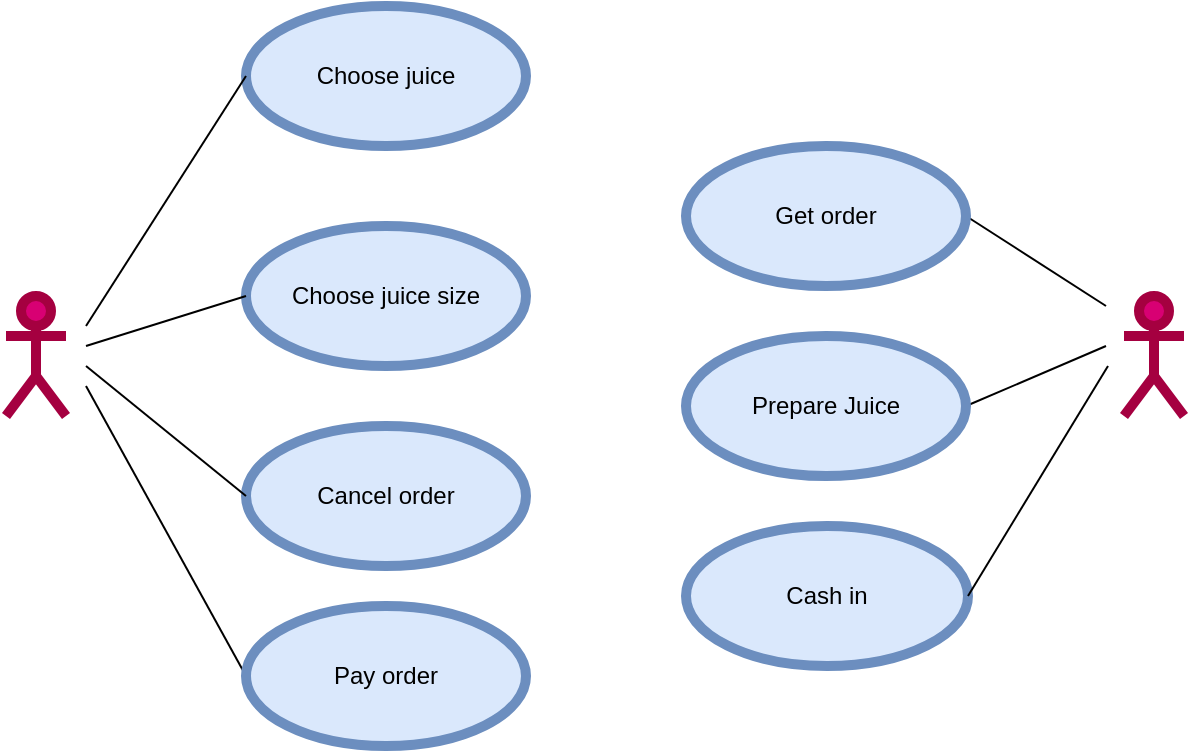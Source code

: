 <mxfile version="18.1.3" type="github" pages="3">
  <diagram id="wkbdaEnrbXeY8MJsiPsy" name="Domaine">
    <mxGraphModel dx="1195" dy="425" grid="1" gridSize="10" guides="1" tooltips="1" connect="1" arrows="1" fold="1" page="1" pageScale="1" pageWidth="827" pageHeight="1169" math="0" shadow="0">
      <root>
        <mxCell id="0" />
        <mxCell id="1" parent="0" />
        <mxCell id="j51ZYzBfSTIN8o8M2cnj-19" value="client" style="shape=umlActor;verticalLabelPosition=bottom;verticalAlign=top;html=1;strokeWidth=5;fillColor=#d80073;fontColor=#ffffff;strokeColor=#A50040;" vertex="1" parent="1">
          <mxGeometry x="140" y="215" width="30" height="60" as="geometry" />
        </mxCell>
        <mxCell id="j51ZYzBfSTIN8o8M2cnj-20" style="edgeStyle=none;rounded=0;orthogonalLoop=1;jettySize=auto;html=1;exitX=0;exitY=0.5;exitDx=0;exitDy=0;endArrow=none;endFill=0;strokeColor=#000000;" edge="1" parent="1" source="j51ZYzBfSTIN8o8M2cnj-21">
          <mxGeometry relative="1" as="geometry">
            <mxPoint x="180" y="260" as="targetPoint" />
          </mxGeometry>
        </mxCell>
        <mxCell id="j51ZYzBfSTIN8o8M2cnj-21" value="Pay order" style="ellipse;whiteSpace=wrap;html=1;fillColor=#dae8fc;strokeColor=#6c8ebf;strokeWidth=5;" vertex="1" parent="1">
          <mxGeometry x="260" y="370" width="140" height="70" as="geometry" />
        </mxCell>
        <mxCell id="j51ZYzBfSTIN8o8M2cnj-22" value="Barmaid" style="shape=umlActor;verticalLabelPosition=bottom;verticalAlign=top;html=1;fillColor=#d80073;strokeColor=#A50040;strokeWidth=5;fontColor=#ffffff;" vertex="1" parent="1">
          <mxGeometry x="699" y="215" width="30" height="60" as="geometry" />
        </mxCell>
        <mxCell id="j51ZYzBfSTIN8o8M2cnj-25" style="edgeStyle=none;rounded=0;orthogonalLoop=1;jettySize=auto;html=1;exitX=1;exitY=0.5;exitDx=0;exitDy=0;endArrow=none;endFill=0;strokeColor=#000000;" edge="1" parent="1" source="j51ZYzBfSTIN8o8M2cnj-26">
          <mxGeometry relative="1" as="geometry">
            <mxPoint x="690" y="220" as="targetPoint" />
          </mxGeometry>
        </mxCell>
        <mxCell id="j51ZYzBfSTIN8o8M2cnj-26" value="Get order" style="ellipse;whiteSpace=wrap;html=1;fillColor=#dae8fc;strokeColor=#6c8ebf;strokeWidth=5;" vertex="1" parent="1">
          <mxGeometry x="480" y="140" width="140" height="70" as="geometry" />
        </mxCell>
        <mxCell id="j51ZYzBfSTIN8o8M2cnj-27" style="edgeStyle=none;rounded=0;orthogonalLoop=1;jettySize=auto;html=1;exitX=1;exitY=0.5;exitDx=0;exitDy=0;endArrow=none;endFill=0;strokeColor=#000000;" edge="1" parent="1" source="j51ZYzBfSTIN8o8M2cnj-28">
          <mxGeometry relative="1" as="geometry">
            <mxPoint x="690" y="240" as="targetPoint" />
          </mxGeometry>
        </mxCell>
        <mxCell id="j51ZYzBfSTIN8o8M2cnj-28" value="Prepare Juice" style="ellipse;whiteSpace=wrap;html=1;fillColor=#dae8fc;strokeColor=#6c8ebf;strokeWidth=5;" vertex="1" parent="1">
          <mxGeometry x="480" y="235" width="140" height="70" as="geometry" />
        </mxCell>
        <mxCell id="j51ZYzBfSTIN8o8M2cnj-29" value="Cash in" style="ellipse;whiteSpace=wrap;html=1;fillColor=#dae8fc;strokeColor=#6c8ebf;strokeWidth=5;" vertex="1" parent="1">
          <mxGeometry x="480" y="330" width="141" height="70" as="geometry" />
        </mxCell>
        <mxCell id="j51ZYzBfSTIN8o8M2cnj-30" value="Choose juice" style="ellipse;whiteSpace=wrap;html=1;fillColor=#dae8fc;strokeColor=#6c8ebf;strokeWidth=5;" vertex="1" parent="1">
          <mxGeometry x="260" y="70" width="140" height="70" as="geometry" />
        </mxCell>
        <mxCell id="j51ZYzBfSTIN8o8M2cnj-31" value="Choose juice size" style="ellipse;whiteSpace=wrap;html=1;fillColor=#dae8fc;strokeColor=#6c8ebf;strokeWidth=5;" vertex="1" parent="1">
          <mxGeometry x="260" y="180" width="140" height="70" as="geometry" />
        </mxCell>
        <mxCell id="j51ZYzBfSTIN8o8M2cnj-32" style="edgeStyle=none;rounded=0;orthogonalLoop=1;jettySize=auto;html=1;exitX=1;exitY=0.5;exitDx=0;exitDy=0;endArrow=none;endFill=0;strokeColor=#000000;" edge="1" parent="1" source="j51ZYzBfSTIN8o8M2cnj-29">
          <mxGeometry relative="1" as="geometry">
            <mxPoint x="691" y="250" as="targetPoint" />
            <mxPoint x="630" y="250" as="sourcePoint" />
          </mxGeometry>
        </mxCell>
        <mxCell id="j51ZYzBfSTIN8o8M2cnj-33" style="edgeStyle=none;rounded=0;orthogonalLoop=1;jettySize=auto;html=1;endArrow=none;endFill=0;strokeColor=#000000;entryX=0;entryY=0.5;entryDx=0;entryDy=0;" edge="1" parent="1" target="j51ZYzBfSTIN8o8M2cnj-30">
          <mxGeometry relative="1" as="geometry">
            <mxPoint x="699" y="270" as="targetPoint" />
            <mxPoint x="180" y="230" as="sourcePoint" />
          </mxGeometry>
        </mxCell>
        <mxCell id="j51ZYzBfSTIN8o8M2cnj-34" style="edgeStyle=none;rounded=0;orthogonalLoop=1;jettySize=auto;html=1;endArrow=none;endFill=0;strokeColor=#000000;entryX=0;entryY=0.5;entryDx=0;entryDy=0;" edge="1" parent="1" target="j51ZYzBfSTIN8o8M2cnj-31">
          <mxGeometry relative="1" as="geometry">
            <mxPoint x="279" y="260" as="targetPoint" />
            <mxPoint x="180" y="240" as="sourcePoint" />
          </mxGeometry>
        </mxCell>
        <mxCell id="j51ZYzBfSTIN8o8M2cnj-35" value="Cancel order" style="ellipse;whiteSpace=wrap;html=1;fillColor=#dae8fc;strokeColor=#6c8ebf;strokeWidth=5;" vertex="1" parent="1">
          <mxGeometry x="260" y="280" width="140" height="70" as="geometry" />
        </mxCell>
        <mxCell id="j51ZYzBfSTIN8o8M2cnj-36" style="edgeStyle=none;rounded=0;orthogonalLoop=1;jettySize=auto;html=1;endArrow=none;endFill=0;strokeColor=#000000;entryX=0;entryY=0.5;entryDx=0;entryDy=0;" edge="1" parent="1" target="j51ZYzBfSTIN8o8M2cnj-35">
          <mxGeometry relative="1" as="geometry">
            <mxPoint x="270" y="230" as="targetPoint" />
            <mxPoint x="180" y="250" as="sourcePoint" />
          </mxGeometry>
        </mxCell>
      </root>
    </mxGraphModel>
  </diagram>
  <diagram id="YGH1Q3cD3NL-x3hIsZLw" name="Class">
    <mxGraphModel dx="1406" dy="500" grid="1" gridSize="10" guides="1" tooltips="1" connect="1" arrows="1" fold="1" page="1" pageScale="1" pageWidth="827" pageHeight="1169" background="#ffffff" math="0" shadow="0">
      <root>
        <mxCell id="0" />
        <mxCell id="1" parent="0" />
        <mxCell id="JlCu7Rt74AODUVbhi9vR-1" value="" style="edgeStyle=none;rounded=0;orthogonalLoop=1;jettySize=auto;html=1;endArrow=none;endFill=0;strokeColor=#000000;entryX=0.479;entryY=1.136;entryDx=0;entryDy=0;entryPerimeter=0;exitX=0.5;exitY=0;exitDx=0;exitDy=0;" edge="1" parent="1" source="R4sMu0DY9upS_9sUgCj5-6" target="JlCu7Rt74AODUVbhi9vR-17">
          <mxGeometry relative="1" as="geometry">
            <mxPoint x="512.5" y="122.0" as="sourcePoint" />
          </mxGeometry>
        </mxCell>
        <mxCell id="JlCu7Rt74AODUVbhi9vR-7" value="Barmaid" style="swimlane;fontStyle=1;align=center;verticalAlign=top;childLayout=stackLayout;horizontal=1;startSize=26;horizontalStack=0;resizeParent=1;resizeParentMax=0;resizeLast=0;collapsible=1;marginBottom=0;rounded=1;strokeWidth=2;fillColor=#ffe6cc;strokeColor=#d79b00;" vertex="1" parent="1">
          <mxGeometry x="355" y="232" width="315" height="216" as="geometry" />
        </mxCell>
        <mxCell id="JlCu7Rt74AODUVbhi9vR-8" value="+ JuiceAvailable: Array&lt;Juice&gt;" style="text;strokeColor=none;fillColor=none;align=left;verticalAlign=top;spacingLeft=4;spacingRight=4;overflow=hidden;rotatable=0;points=[[0,0.5],[1,0.5]];portConstraint=eastwest;rounded=1;" vertex="1" parent="JlCu7Rt74AODUVbhi9vR-7">
          <mxGeometry y="26" width="315" height="26" as="geometry" />
        </mxCell>
        <mxCell id="JlCu7Rt74AODUVbhi9vR-10" value="+ SizeAvailable: Array&lt;Sizet&gt;" style="text;strokeColor=none;fillColor=none;align=left;verticalAlign=top;spacingLeft=4;spacingRight=4;overflow=hidden;rotatable=0;points=[[0,0.5],[1,0.5]];portConstraint=eastwest;rounded=1;" vertex="1" parent="JlCu7Rt74AODUVbhi9vR-7">
          <mxGeometry y="52" width="315" height="26" as="geometry" />
        </mxCell>
        <mxCell id="JlCu7Rt74AODUVbhi9vR-11" value="" style="line;strokeWidth=1;fillColor=none;align=left;verticalAlign=middle;spacingTop=-1;spacingLeft=3;spacingRight=3;rotatable=0;labelPosition=right;points=[];portConstraint=eastwest;rounded=1;" vertex="1" parent="JlCu7Rt74AODUVbhi9vR-7">
          <mxGeometry y="78" width="315" height="8" as="geometry" />
        </mxCell>
        <mxCell id="JlCu7Rt74AODUVbhi9vR-12" value="+ SeeMenu(): Array&lt;Menu  &gt;" style="text;strokeColor=none;fillColor=none;align=left;verticalAlign=top;spacingLeft=4;spacingRight=4;overflow=hidden;rotatable=0;points=[[0,0.5],[1,0.5]];portConstraint=eastwest;rounded=1;" vertex="1" parent="JlCu7Rt74AODUVbhi9vR-7">
          <mxGeometry y="86" width="315" height="26" as="geometry" />
        </mxCell>
        <mxCell id="-aGEuk5vXCgPocm1W5hh-2" value="+ ChooseMenu(Juice juice, Size size): boolean" style="text;strokeColor=none;fillColor=none;align=left;verticalAlign=top;spacingLeft=4;spacingRight=4;overflow=hidden;rotatable=0;points=[[0,0.5],[1,0.5]];portConstraint=eastwest;rounded=1;" vertex="1" parent="JlCu7Rt74AODUVbhi9vR-7">
          <mxGeometry y="112" width="315" height="26" as="geometry" />
        </mxCell>
        <mxCell id="JlCu7Rt74AODUVbhi9vR-15" value="+ ValidateOrder(): boolean" style="text;strokeColor=none;fillColor=none;align=left;verticalAlign=top;spacingLeft=4;spacingRight=4;overflow=hidden;rotatable=0;points=[[0,0.5],[1,0.5]];portConstraint=eastwest;rounded=1;" vertex="1" parent="JlCu7Rt74AODUVbhi9vR-7">
          <mxGeometry y="138" width="315" height="26" as="geometry" />
        </mxCell>
        <mxCell id="JlCu7Rt74AODUVbhi9vR-16" value="+ CancelOrder(): void" style="text;strokeColor=none;fillColor=none;align=left;verticalAlign=top;spacingLeft=4;spacingRight=4;overflow=hidden;rotatable=0;points=[[0,0.5],[1,0.5]];portConstraint=eastwest;rounded=1;" vertex="1" parent="JlCu7Rt74AODUVbhi9vR-7">
          <mxGeometry y="164" width="315" height="26" as="geometry" />
        </mxCell>
        <mxCell id="JlCu7Rt74AODUVbhi9vR-17" value="+ Pay(Number sum): (boolean, Number)" style="text;strokeColor=none;fillColor=none;align=left;verticalAlign=top;spacingLeft=4;spacingRight=4;overflow=hidden;rotatable=0;points=[[0,0.5],[1,0.5]];portConstraint=eastwest;rounded=1;" vertex="1" parent="JlCu7Rt74AODUVbhi9vR-7">
          <mxGeometry y="190" width="315" height="26" as="geometry" />
        </mxCell>
        <mxCell id="JlCu7Rt74AODUVbhi9vR-25" style="edgeStyle=none;rounded=0;orthogonalLoop=1;jettySize=auto;html=1;exitX=1;exitY=0.5;exitDx=0;exitDy=0;endArrow=none;endFill=0;strokeColor=#000000;entryX=0;entryY=0.5;entryDx=0;entryDy=0;" edge="1" parent="1" source="R4sMu0DY9upS_9sUgCj5-3" target="R4sMu0DY9upS_9sUgCj5-6">
          <mxGeometry relative="1" as="geometry">
            <mxPoint x="350" y="270" as="targetPoint" />
            <mxPoint x="249.04" y="379.66" as="sourcePoint" />
          </mxGeometry>
        </mxCell>
        <mxCell id="R4sMu0DY9upS_9sUgCj5-1" value="Size" style="swimlane;fontStyle=0;align=center;verticalAlign=top;childLayout=stackLayout;horizontal=1;startSize=26;horizontalStack=0;resizeParent=1;resizeLast=0;collapsible=1;marginBottom=0;rounded=1;shadow=0;strokeWidth=2;fillColor=#ffe6cc;strokeColor=#d79b00;" vertex="1" parent="1">
          <mxGeometry x="70" y="535" width="160" height="112" as="geometry">
            <mxRectangle x="130" y="380" width="160" height="26" as="alternateBounds" />
          </mxGeometry>
        </mxCell>
        <mxCell id="R4sMu0DY9upS_9sUgCj5-2" value="+ Small" style="text;align=left;verticalAlign=top;spacingLeft=4;spacingRight=4;overflow=hidden;rotatable=0;points=[[0,0.5],[1,0.5]];portConstraint=eastwest;" vertex="1" parent="R4sMu0DY9upS_9sUgCj5-1">
          <mxGeometry y="26" width="160" height="26" as="geometry" />
        </mxCell>
        <mxCell id="R4sMu0DY9upS_9sUgCj5-3" value="+ Medium" style="text;align=left;verticalAlign=top;spacingLeft=4;spacingRight=4;overflow=hidden;rotatable=0;points=[[0,0.5],[1,0.5]];portConstraint=eastwest;rounded=0;shadow=0;html=0;" vertex="1" parent="R4sMu0DY9upS_9sUgCj5-1">
          <mxGeometry y="52" width="160" height="26" as="geometry" />
        </mxCell>
        <mxCell id="R4sMu0DY9upS_9sUgCj5-4" value="+ Large" style="text;align=left;verticalAlign=top;spacingLeft=4;spacingRight=4;overflow=hidden;rotatable=0;points=[[0,0.5],[1,0.5]];portConstraint=eastwest;rounded=0;shadow=0;html=0;" vertex="1" parent="R4sMu0DY9upS_9sUgCj5-1">
          <mxGeometry y="78" width="160" height="26" as="geometry" />
        </mxCell>
        <mxCell id="R4sMu0DY9upS_9sUgCj5-5" value="" style="line;html=1;strokeWidth=1;align=left;verticalAlign=middle;spacingTop=-1;spacingLeft=3;spacingRight=3;rotatable=0;labelPosition=right;points=[];portConstraint=eastwest;" vertex="1" parent="R4sMu0DY9upS_9sUgCj5-1">
          <mxGeometry y="104" width="160" height="8" as="geometry" />
        </mxCell>
        <mxCell id="R4sMu0DY9upS_9sUgCj5-6" value="Juice" style="swimlane;fontStyle=0;align=center;verticalAlign=top;childLayout=stackLayout;horizontal=1;startSize=26;horizontalStack=0;resizeParent=1;resizeLast=0;collapsible=1;marginBottom=0;rounded=1;shadow=0;strokeWidth=2;fillColor=#ffe6cc;strokeColor=#d79b00;" vertex="1" parent="1">
          <mxGeometry x="426" y="530" width="160" height="138" as="geometry">
            <mxRectangle x="130" y="380" width="160" height="26" as="alternateBounds" />
          </mxGeometry>
        </mxCell>
        <mxCell id="R4sMu0DY9upS_9sUgCj5-7" value="+ The Boost" style="text;align=left;verticalAlign=top;spacingLeft=4;spacingRight=4;overflow=hidden;rotatable=0;points=[[0,0.5],[1,0.5]];portConstraint=eastwest;" vertex="1" parent="R4sMu0DY9upS_9sUgCj5-6">
          <mxGeometry y="26" width="160" height="26" as="geometry" />
        </mxCell>
        <mxCell id="R4sMu0DY9upS_9sUgCj5-8" value="+ The Fresh" style="text;align=left;verticalAlign=top;spacingLeft=4;spacingRight=4;overflow=hidden;rotatable=0;points=[[0,0.5],[1,0.5]];portConstraint=eastwest;rounded=0;shadow=0;html=0;" vertex="1" parent="R4sMu0DY9upS_9sUgCj5-6">
          <mxGeometry y="52" width="160" height="26" as="geometry" />
        </mxCell>
        <mxCell id="R4sMu0DY9upS_9sUgCj5-9" value="+ The Fusion" style="text;align=left;verticalAlign=top;spacingLeft=4;spacingRight=4;overflow=hidden;rotatable=0;points=[[0,0.5],[1,0.5]];portConstraint=eastwest;rounded=0;shadow=0;html=0;" vertex="1" parent="R4sMu0DY9upS_9sUgCj5-6">
          <mxGeometry y="78" width="160" height="26" as="geometry" />
        </mxCell>
        <mxCell id="R4sMu0DY9upS_9sUgCj5-10" value="+ The Detox" style="text;align=left;verticalAlign=top;spacingLeft=4;spacingRight=4;overflow=hidden;rotatable=0;points=[[0,0.5],[1,0.5]];portConstraint=eastwest;rounded=0;shadow=0;html=0;" vertex="1" parent="R4sMu0DY9upS_9sUgCj5-6">
          <mxGeometry y="104" width="160" height="26" as="geometry" />
        </mxCell>
        <mxCell id="R4sMu0DY9upS_9sUgCj5-11" value="" style="line;html=1;strokeWidth=1;align=left;verticalAlign=middle;spacingTop=-1;spacingLeft=3;spacingRight=3;rotatable=0;labelPosition=right;points=[];portConstraint=eastwest;" vertex="1" parent="R4sMu0DY9upS_9sUgCj5-6">
          <mxGeometry y="130" width="160" height="8" as="geometry" />
        </mxCell>
        <mxCell id="R4sMu0DY9upS_9sUgCj5-12" value="Client" style="swimlane;fontStyle=2;align=center;verticalAlign=top;childLayout=stackLayout;horizontal=1;startSize=26;horizontalStack=0;resizeParent=1;resizeLast=0;collapsible=1;marginBottom=0;rounded=1;shadow=0;strokeWidth=2;fillColor=#ffe6cc;strokeColor=#d79b00;" vertex="1" parent="1">
          <mxGeometry x="40" y="271" width="160" height="138" as="geometry">
            <mxRectangle x="230" y="140" width="160" height="26" as="alternateBounds" />
          </mxGeometry>
        </mxCell>
        <mxCell id="R4sMu0DY9upS_9sUgCj5-13" value="p&#xa;" style="text;align=left;verticalAlign=top;spacingLeft=4;spacingRight=4;overflow=hidden;rotatable=0;points=[[0,0.5],[1,0.5]];portConstraint=eastwest;" vertex="1" parent="R4sMu0DY9upS_9sUgCj5-12">
          <mxGeometry y="26" width="160" height="26" as="geometry" />
        </mxCell>
        <mxCell id="R4sMu0DY9upS_9sUgCj5-14" value="p" style="text;align=left;verticalAlign=top;spacingLeft=4;spacingRight=4;overflow=hidden;rotatable=0;points=[[0,0.5],[1,0.5]];portConstraint=eastwest;rounded=0;shadow=0;html=0;" vertex="1" parent="R4sMu0DY9upS_9sUgCj5-12">
          <mxGeometry y="52" width="160" height="26" as="geometry" />
        </mxCell>
        <mxCell id="R4sMu0DY9upS_9sUgCj5-15" value="p" style="text;align=left;verticalAlign=top;spacingLeft=4;spacingRight=4;overflow=hidden;rotatable=0;points=[[0,0.5],[1,0.5]];portConstraint=eastwest;rounded=0;shadow=0;html=0;" vertex="1" parent="R4sMu0DY9upS_9sUgCj5-12">
          <mxGeometry y="78" width="160" height="26" as="geometry" />
        </mxCell>
        <mxCell id="R4sMu0DY9upS_9sUgCj5-16" value="" style="line;html=1;strokeWidth=1;align=left;verticalAlign=middle;spacingTop=-1;spacingLeft=3;spacingRight=3;rotatable=0;labelPosition=right;points=[];portConstraint=eastwest;" vertex="1" parent="R4sMu0DY9upS_9sUgCj5-12">
          <mxGeometry y="104" width="160" height="8" as="geometry" />
        </mxCell>
        <mxCell id="R4sMu0DY9upS_9sUgCj5-17" value="OrderJuice()" style="text;align=left;verticalAlign=top;spacingLeft=4;spacingRight=4;overflow=hidden;rotatable=0;points=[[0,0.5],[1,0.5]];portConstraint=eastwest;" vertex="1" parent="R4sMu0DY9upS_9sUgCj5-12">
          <mxGeometry y="112" width="160" height="26" as="geometry" />
        </mxCell>
      </root>
    </mxGraphModel>
  </diagram>
  <diagram id="ne9pp-_fXh_Cp5NewE7e" name="States">
    <mxGraphModel dx="1195" dy="425" grid="1" gridSize="10" guides="1" tooltips="1" connect="1" arrows="1" fold="1" page="1" pageScale="1" pageWidth="827" pageHeight="1169" math="0" shadow="0">
      <root>
        <mxCell id="0" />
        <mxCell id="1" parent="0" />
        <mxCell id="Ge1zutIW3_OGsHlZntNn-1" value="" style="ellipse;html=1;shape=startState;fillColor=#000000;strokeColor=#ff0000;" vertex="1" parent="1">
          <mxGeometry x="220" y="40" width="30" height="30" as="geometry" />
        </mxCell>
        <mxCell id="Ge1zutIW3_OGsHlZntNn-2" value="AskForMenu" style="edgeStyle=orthogonalEdgeStyle;html=1;verticalAlign=bottom;endArrow=classicThin;endSize=8;strokeColor=#000000;rounded=0;endFill=1;" edge="1" parent="1" source="Ge1zutIW3_OGsHlZntNn-1">
          <mxGeometry relative="1" as="geometry">
            <mxPoint x="235" y="130" as="targetPoint" />
          </mxGeometry>
        </mxCell>
        <mxCell id="Ge1zutIW3_OGsHlZntNn-5" value="MenuGived" style="rounded=1;whiteSpace=wrap;html=1;arcSize=40;fontColor=#000000;fillColor=#ffffc0;strokeColor=#ff0000;" vertex="1" parent="1">
          <mxGeometry x="175" y="130" width="120" height="40" as="geometry" />
        </mxCell>
        <mxCell id="Ge1zutIW3_OGsHlZntNn-6" value="" style="edgeStyle=orthogonalEdgeStyle;html=1;verticalAlign=bottom;endArrow=classicThin;endSize=8;strokeColor=#000000;rounded=0;endFill=1;" edge="1" parent="1" source="Ge1zutIW3_OGsHlZntNn-5">
          <mxGeometry relative="1" as="geometry">
            <mxPoint x="235" y="230" as="targetPoint" />
          </mxGeometry>
        </mxCell>
        <mxCell id="Ge1zutIW3_OGsHlZntNn-7" value="SelectMenu(Juice and Size)" style="edgeLabel;html=1;align=center;verticalAlign=middle;resizable=0;points=[];" vertex="1" connectable="0" parent="Ge1zutIW3_OGsHlZntNn-6">
          <mxGeometry x="-0.3" y="2" relative="1" as="geometry">
            <mxPoint as="offset" />
          </mxGeometry>
        </mxCell>
        <mxCell id="Ge1zutIW3_OGsHlZntNn-8" value="" style="edgeStyle=orthogonalEdgeStyle;rounded=0;orthogonalLoop=1;jettySize=auto;html=1;" edge="1" parent="1" source="Ge1zutIW3_OGsHlZntNn-12" target="Ge1zutIW3_OGsHlZntNn-16">
          <mxGeometry relative="1" as="geometry" />
        </mxCell>
        <mxCell id="Ge1zutIW3_OGsHlZntNn-9" value="Order" style="edgeLabel;html=1;align=center;verticalAlign=middle;resizable=0;points=[];" vertex="1" connectable="0" parent="Ge1zutIW3_OGsHlZntNn-8">
          <mxGeometry x="-0.275" y="-1" relative="1" as="geometry">
            <mxPoint as="offset" />
          </mxGeometry>
        </mxCell>
        <mxCell id="Ge1zutIW3_OGsHlZntNn-10" style="edgeStyle=orthogonalEdgeStyle;rounded=0;orthogonalLoop=1;jettySize=auto;html=1;exitX=1;exitY=0.5;exitDx=0;exitDy=0;endArrow=classicThin;endFill=1;strokeColor=#000000;" edge="1" parent="1" source="Ge1zutIW3_OGsHlZntNn-12" target="Ge1zutIW3_OGsHlZntNn-24">
          <mxGeometry relative="1" as="geometry" />
        </mxCell>
        <mxCell id="Ge1zutIW3_OGsHlZntNn-11" value="CancelOrder" style="edgeLabel;html=1;align=center;verticalAlign=middle;resizable=0;points=[];" vertex="1" connectable="0" parent="Ge1zutIW3_OGsHlZntNn-10">
          <mxGeometry x="-0.673" y="-2" relative="1" as="geometry">
            <mxPoint as="offset" />
          </mxGeometry>
        </mxCell>
        <mxCell id="Ge1zutIW3_OGsHlZntNn-12" value="MenuSelected" style="rounded=1;whiteSpace=wrap;html=1;arcSize=40;fontColor=#000000;fillColor=#ffffc0;strokeColor=#ff0000;" vertex="1" parent="1">
          <mxGeometry x="175" y="230" width="120" height="40" as="geometry" />
        </mxCell>
        <mxCell id="Ge1zutIW3_OGsHlZntNn-13" value="Pay" style="edgeStyle=orthogonalEdgeStyle;rounded=0;orthogonalLoop=1;jettySize=auto;html=1;endArrow=classicThin;endFill=1;strokeColor=#000000;" edge="1" parent="1" source="Ge1zutIW3_OGsHlZntNn-16" target="Ge1zutIW3_OGsHlZntNn-20">
          <mxGeometry relative="1" as="geometry" />
        </mxCell>
        <mxCell id="Ge1zutIW3_OGsHlZntNn-14" style="edgeStyle=orthogonalEdgeStyle;rounded=0;orthogonalLoop=1;jettySize=auto;html=1;exitX=1;exitY=0.5;exitDx=0;exitDy=0;endArrow=classicThin;endFill=1;strokeColor=#000000;entryX=0.5;entryY=0;entryDx=0;entryDy=0;" edge="1" parent="1" source="Ge1zutIW3_OGsHlZntNn-16" target="Ge1zutIW3_OGsHlZntNn-24">
          <mxGeometry relative="1" as="geometry">
            <mxPoint x="500" y="590" as="targetPoint" />
          </mxGeometry>
        </mxCell>
        <mxCell id="Ge1zutIW3_OGsHlZntNn-15" value="CancelOrder" style="edgeLabel;html=1;align=center;verticalAlign=middle;resizable=0;points=[];" vertex="1" connectable="0" parent="Ge1zutIW3_OGsHlZntNn-14">
          <mxGeometry x="-0.591" y="-1" relative="1" as="geometry">
            <mxPoint as="offset" />
          </mxGeometry>
        </mxCell>
        <mxCell id="Ge1zutIW3_OGsHlZntNn-16" value="OrderPayment" style="rounded=1;whiteSpace=wrap;html=1;arcSize=40;fontColor=#000000;fillColor=#ffffc0;strokeColor=#ff0000;" vertex="1" parent="1">
          <mxGeometry x="175" y="350" width="120" height="40" as="geometry" />
        </mxCell>
        <mxCell id="Ge1zutIW3_OGsHlZntNn-19" value="CancelOrder" style="edgeStyle=orthogonalEdgeStyle;rounded=0;orthogonalLoop=1;jettySize=auto;html=1;exitX=1;exitY=0.5;exitDx=0;exitDy=0;endArrow=classicThin;endFill=1;strokeColor=#000000;" edge="1" parent="1" source="Ge1zutIW3_OGsHlZntNn-20" target="Ge1zutIW3_OGsHlZntNn-24">
          <mxGeometry x="-0.311" relative="1" as="geometry">
            <mxPoint as="offset" />
            <Array as="points">
              <mxPoint x="495" y="490" />
            </Array>
          </mxGeometry>
        </mxCell>
        <mxCell id="Ge1zutIW3_OGsHlZntNn-20" value="JuicePreparation" style="rounded=1;whiteSpace=wrap;html=1;arcSize=40;fontColor=#000000;fillColor=#ffffc0;strokeColor=#ff0000;" vertex="1" parent="1">
          <mxGeometry x="175" y="470" width="120" height="40" as="geometry" />
        </mxCell>
        <mxCell id="Ge1zutIW3_OGsHlZntNn-24" value="" style="ellipse;html=1;shape=endState;fillColor=#000000;strokeColor=#ff0000;" vertex="1" parent="1">
          <mxGeometry x="480" y="595" width="30" height="30" as="geometry" />
        </mxCell>
        <mxCell id="Ge1zutIW3_OGsHlZntNn-25" style="edgeStyle=orthogonalEdgeStyle;rounded=0;orthogonalLoop=1;jettySize=auto;html=1;exitX=0.5;exitY=1;exitDx=0;exitDy=0;" edge="1" parent="1" source="Ge1zutIW3_OGsHlZntNn-20">
          <mxGeometry relative="1" as="geometry">
            <mxPoint x="295" y="730" as="sourcePoint" />
            <mxPoint x="470" y="610" as="targetPoint" />
            <Array as="points">
              <mxPoint x="235" y="610" />
            </Array>
          </mxGeometry>
        </mxCell>
        <mxCell id="Ge1zutIW3_OGsHlZntNn-26" value="JuiceServed" style="edgeLabel;html=1;align=center;verticalAlign=middle;resizable=0;points=[];" vertex="1" connectable="0" parent="Ge1zutIW3_OGsHlZntNn-25">
          <mxGeometry x="-0.272" y="1" relative="1" as="geometry">
            <mxPoint as="offset" />
          </mxGeometry>
        </mxCell>
        <mxCell id="4a4bJY6Org7klHIGJ-7R-1" value="A menu is a selection of the juice and the size of the drink" style="rounded=0;whiteSpace=wrap;html=1;strokeColor=default;strokeWidth=2;fillColor=default;" vertex="1" parent="1">
          <mxGeometry x="380" y="10" width="170" height="60" as="geometry" />
        </mxCell>
      </root>
    </mxGraphModel>
  </diagram>
</mxfile>
